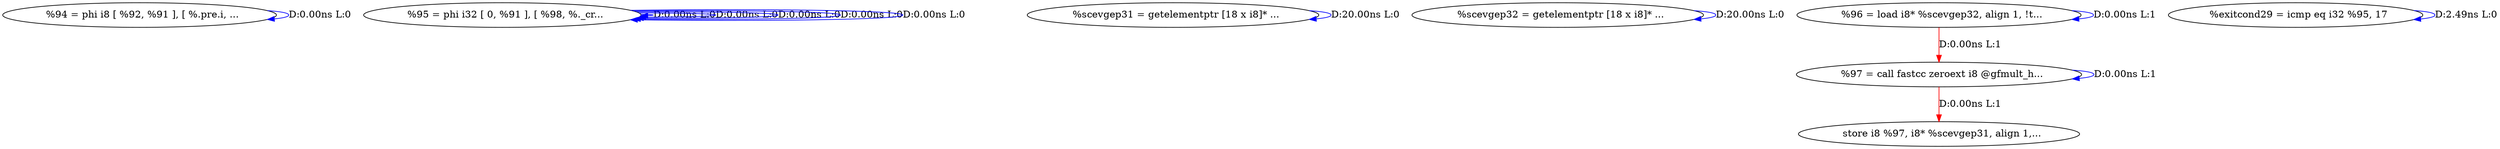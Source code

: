 digraph {
Node0x3408c30[label="  %94 = phi i8 [ %92, %91 ], [ %.pre.i, ..."];
Node0x3408c30 -> Node0x3408c30[label="D:0.00ns L:0",color=blue];
Node0x3408d10[label="  %95 = phi i32 [ 0, %91 ], [ %98, %._cr..."];
Node0x3408d10 -> Node0x3408d10[label="D:0.00ns L:0",color=blue];
Node0x3408d10 -> Node0x3408d10[label="D:0.00ns L:0",color=blue];
Node0x3408d10 -> Node0x3408d10[label="D:0.00ns L:0",color=blue];
Node0x3408d10 -> Node0x3408d10[label="D:0.00ns L:0",color=blue];
Node0x3408d10 -> Node0x3408d10[label="D:0.00ns L:0",color=blue];
Node0x3408df0[label="  %scevgep31 = getelementptr [18 x i8]* ..."];
Node0x3408df0 -> Node0x3408df0[label="D:20.00ns L:0",color=blue];
Node0x3408ed0[label="  %scevgep32 = getelementptr [18 x i8]* ..."];
Node0x3408ed0 -> Node0x3408ed0[label="D:20.00ns L:0",color=blue];
Node0x3408fb0[label="  %96 = load i8* %scevgep32, align 1, !t..."];
Node0x3408fb0 -> Node0x3408fb0[label="D:0.00ns L:1",color=blue];
Node0x3409090[label="  %97 = call fastcc zeroext i8 @gfmult_h..."];
Node0x3408fb0 -> Node0x3409090[label="D:0.00ns L:1",color=red];
Node0x3409090 -> Node0x3409090[label="D:0.00ns L:1",color=blue];
Node0x3409170[label="  store i8 %97, i8* %scevgep31, align 1,..."];
Node0x3409090 -> Node0x3409170[label="D:0.00ns L:1",color=red];
Node0x3409250[label="  %exitcond29 = icmp eq i32 %95, 17"];
Node0x3409250 -> Node0x3409250[label="D:2.49ns L:0",color=blue];
}
